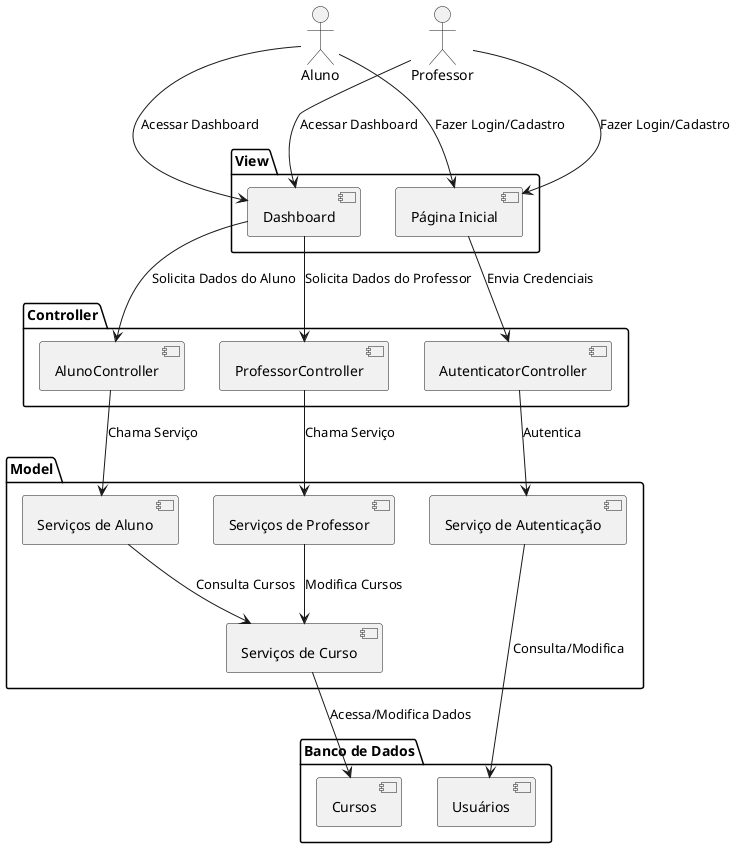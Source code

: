@startuml
actor "Aluno" as Aluno
actor "Professor" as Professor

package "View" {
  [Página Inicial]
  [Dashboard]
}

package "Controller" {
  [AutenticatorController]
  [AlunoController]
  [ProfessorController]
}

package "Model" {
  [Serviço de Autenticação]
  [Serviços de Aluno]
  [Serviços de Professor]
  [Serviços de Curso]
}

package "Banco de Dados" {
  [Usuários]
  [Cursos]
}

Aluno --> [Página Inicial] : "Fazer Login/Cadastro"
Professor --> [Página Inicial] : "Fazer Login/Cadastro"
Aluno --> [Dashboard] : "Acessar Dashboard"
Professor --> [Dashboard] : "Acessar Dashboard"

[Página Inicial] --> [AutenticatorController] : "Envia Credenciais"
[AutenticatorController] --> [Serviço de Autenticação] : "Autentica"
[Serviço de Autenticação] --> [Usuários] : "Consulta/Modifica"

[Dashboard] --> [AlunoController] : "Solicita Dados do Aluno"
[Dashboard] --> [ProfessorController] : "Solicita Dados do Professor"

[AlunoController] --> [Serviços de Aluno] : "Chama Serviço"
[ProfessorController] --> [Serviços de Professor] : "Chama Serviço"

[Serviços de Aluno] --> [Serviços de Curso] : "Consulta Cursos"
[Serviços de Professor] --> [Serviços de Curso] : "Modifica Cursos"

[Serviços de Curso] --> [Cursos] : "Acessa/Modifica Dados"
@enduml
